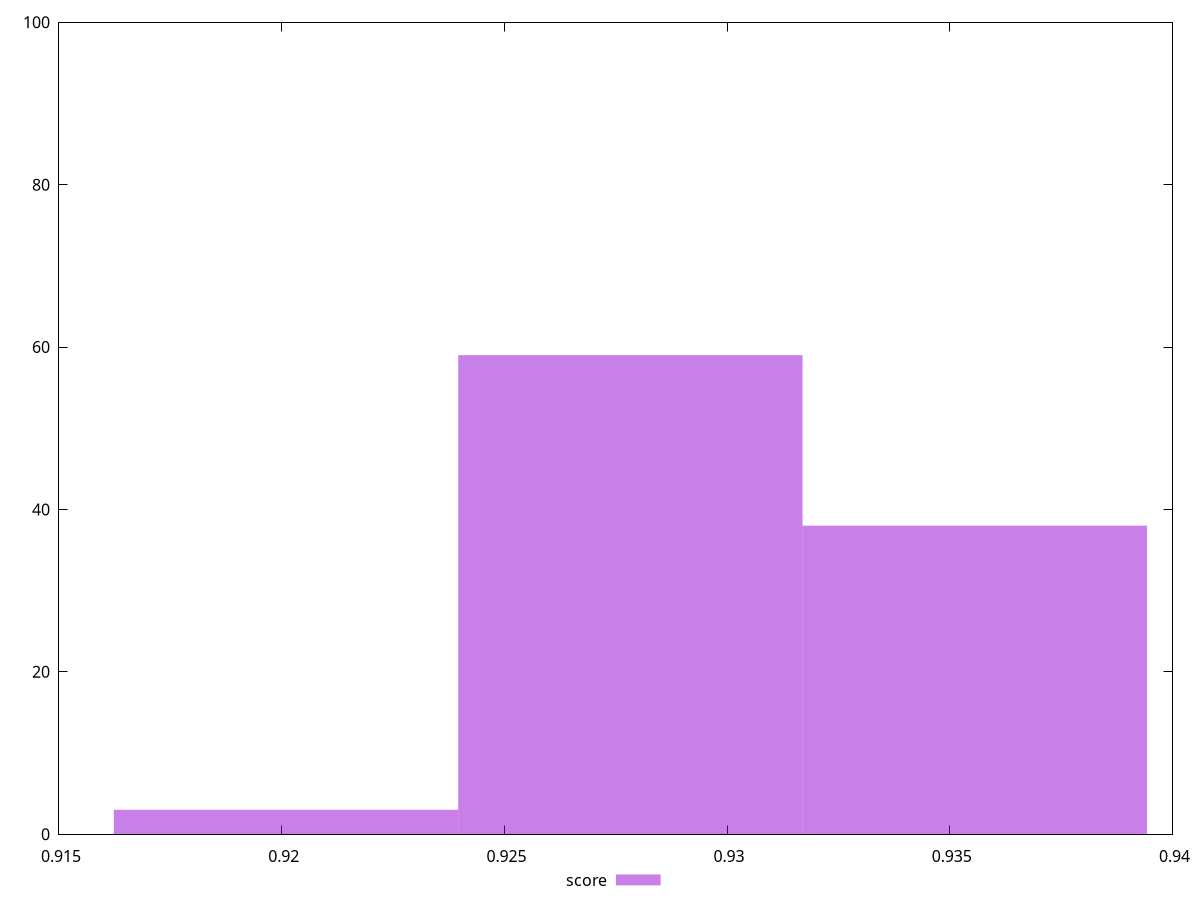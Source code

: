 reset
set terminal svg size 640, 490 enhanced background rgb 'white'
set output "reprap/mainthread-work-breakdown/samples/pages+cached+nointeractive/score/histogram.svg"

$score <<EOF
0.927828398937234 59
0.9355603022617109 38
0.920096495612757 3
EOF

set key outside below
set boxwidth 0.00773190332447695
set yrange [0:100]
set style fill transparent solid 0.5 noborder

plot \
  $score title "score" with boxes, \


reset